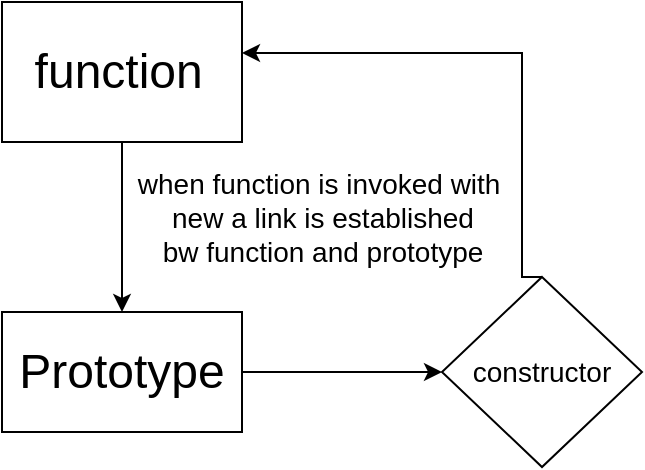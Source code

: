 <mxfile version="24.7.17">
  <diagram name="Page-1" id="bKAU85yIhSAneiX_ikFd">
    <mxGraphModel dx="954" dy="639" grid="1" gridSize="10" guides="1" tooltips="1" connect="1" arrows="1" fold="1" page="1" pageScale="1" pageWidth="850" pageHeight="1100" math="0" shadow="0">
      <root>
        <mxCell id="0" />
        <mxCell id="1" parent="0" />
        <mxCell id="OVG015MLcAyARm9ZlvhB-3" value="" style="edgeStyle=orthogonalEdgeStyle;rounded=0;orthogonalLoop=1;jettySize=auto;html=1;" edge="1" parent="1" source="OVG015MLcAyARm9ZlvhB-1" target="OVG015MLcAyARm9ZlvhB-2">
          <mxGeometry relative="1" as="geometry" />
        </mxCell>
        <mxCell id="OVG015MLcAyARm9ZlvhB-1" value="&lt;font style=&quot;font-size: 24px;&quot;&gt;function&lt;/font&gt;&amp;nbsp;" style="rounded=0;whiteSpace=wrap;html=1;" vertex="1" parent="1">
          <mxGeometry x="280" y="70" width="120" height="70" as="geometry" />
        </mxCell>
        <mxCell id="OVG015MLcAyARm9ZlvhB-9" value="" style="edgeStyle=orthogonalEdgeStyle;rounded=0;orthogonalLoop=1;jettySize=auto;html=1;" edge="1" parent="1" source="OVG015MLcAyARm9ZlvhB-2" target="OVG015MLcAyARm9ZlvhB-8">
          <mxGeometry relative="1" as="geometry" />
        </mxCell>
        <mxCell id="OVG015MLcAyARm9ZlvhB-2" value="&lt;font style=&quot;font-size: 24px;&quot;&gt;Prototype&lt;/font&gt;" style="whiteSpace=wrap;html=1;rounded=0;" vertex="1" parent="1">
          <mxGeometry x="280" y="225" width="120" height="60" as="geometry" />
        </mxCell>
        <mxCell id="OVG015MLcAyARm9ZlvhB-10" style="edgeStyle=orthogonalEdgeStyle;rounded=0;orthogonalLoop=1;jettySize=auto;html=1;entryX=1;entryY=0.5;entryDx=0;entryDy=0;exitX=0.5;exitY=0;exitDx=0;exitDy=0;" edge="1" parent="1" source="OVG015MLcAyARm9ZlvhB-8">
          <mxGeometry relative="1" as="geometry">
            <mxPoint x="400" y="95.5" as="targetPoint" />
            <mxPoint x="540" y="207.5" as="sourcePoint" />
            <Array as="points">
              <mxPoint x="540" y="208" />
              <mxPoint x="540" y="96" />
            </Array>
          </mxGeometry>
        </mxCell>
        <mxCell id="OVG015MLcAyARm9ZlvhB-8" value="&lt;font style=&quot;font-size: 14px;&quot;&gt;constructor&lt;/font&gt;" style="rhombus;whiteSpace=wrap;html=1;rounded=0;" vertex="1" parent="1">
          <mxGeometry x="500" y="207.5" width="100" height="95" as="geometry" />
        </mxCell>
        <mxCell id="OVG015MLcAyARm9ZlvhB-12" value="&lt;font style=&quot;font-size: 14px;&quot;&gt;when function is invoked with&amp;nbsp;&lt;br&gt;new a link is established&lt;br&gt;bw function and prototype&lt;/font&gt;" style="text;html=1;align=center;verticalAlign=middle;resizable=0;points=[];autosize=1;strokeColor=none;fillColor=none;" vertex="1" parent="1">
          <mxGeometry x="335" y="147.5" width="210" height="60" as="geometry" />
        </mxCell>
      </root>
    </mxGraphModel>
  </diagram>
</mxfile>
